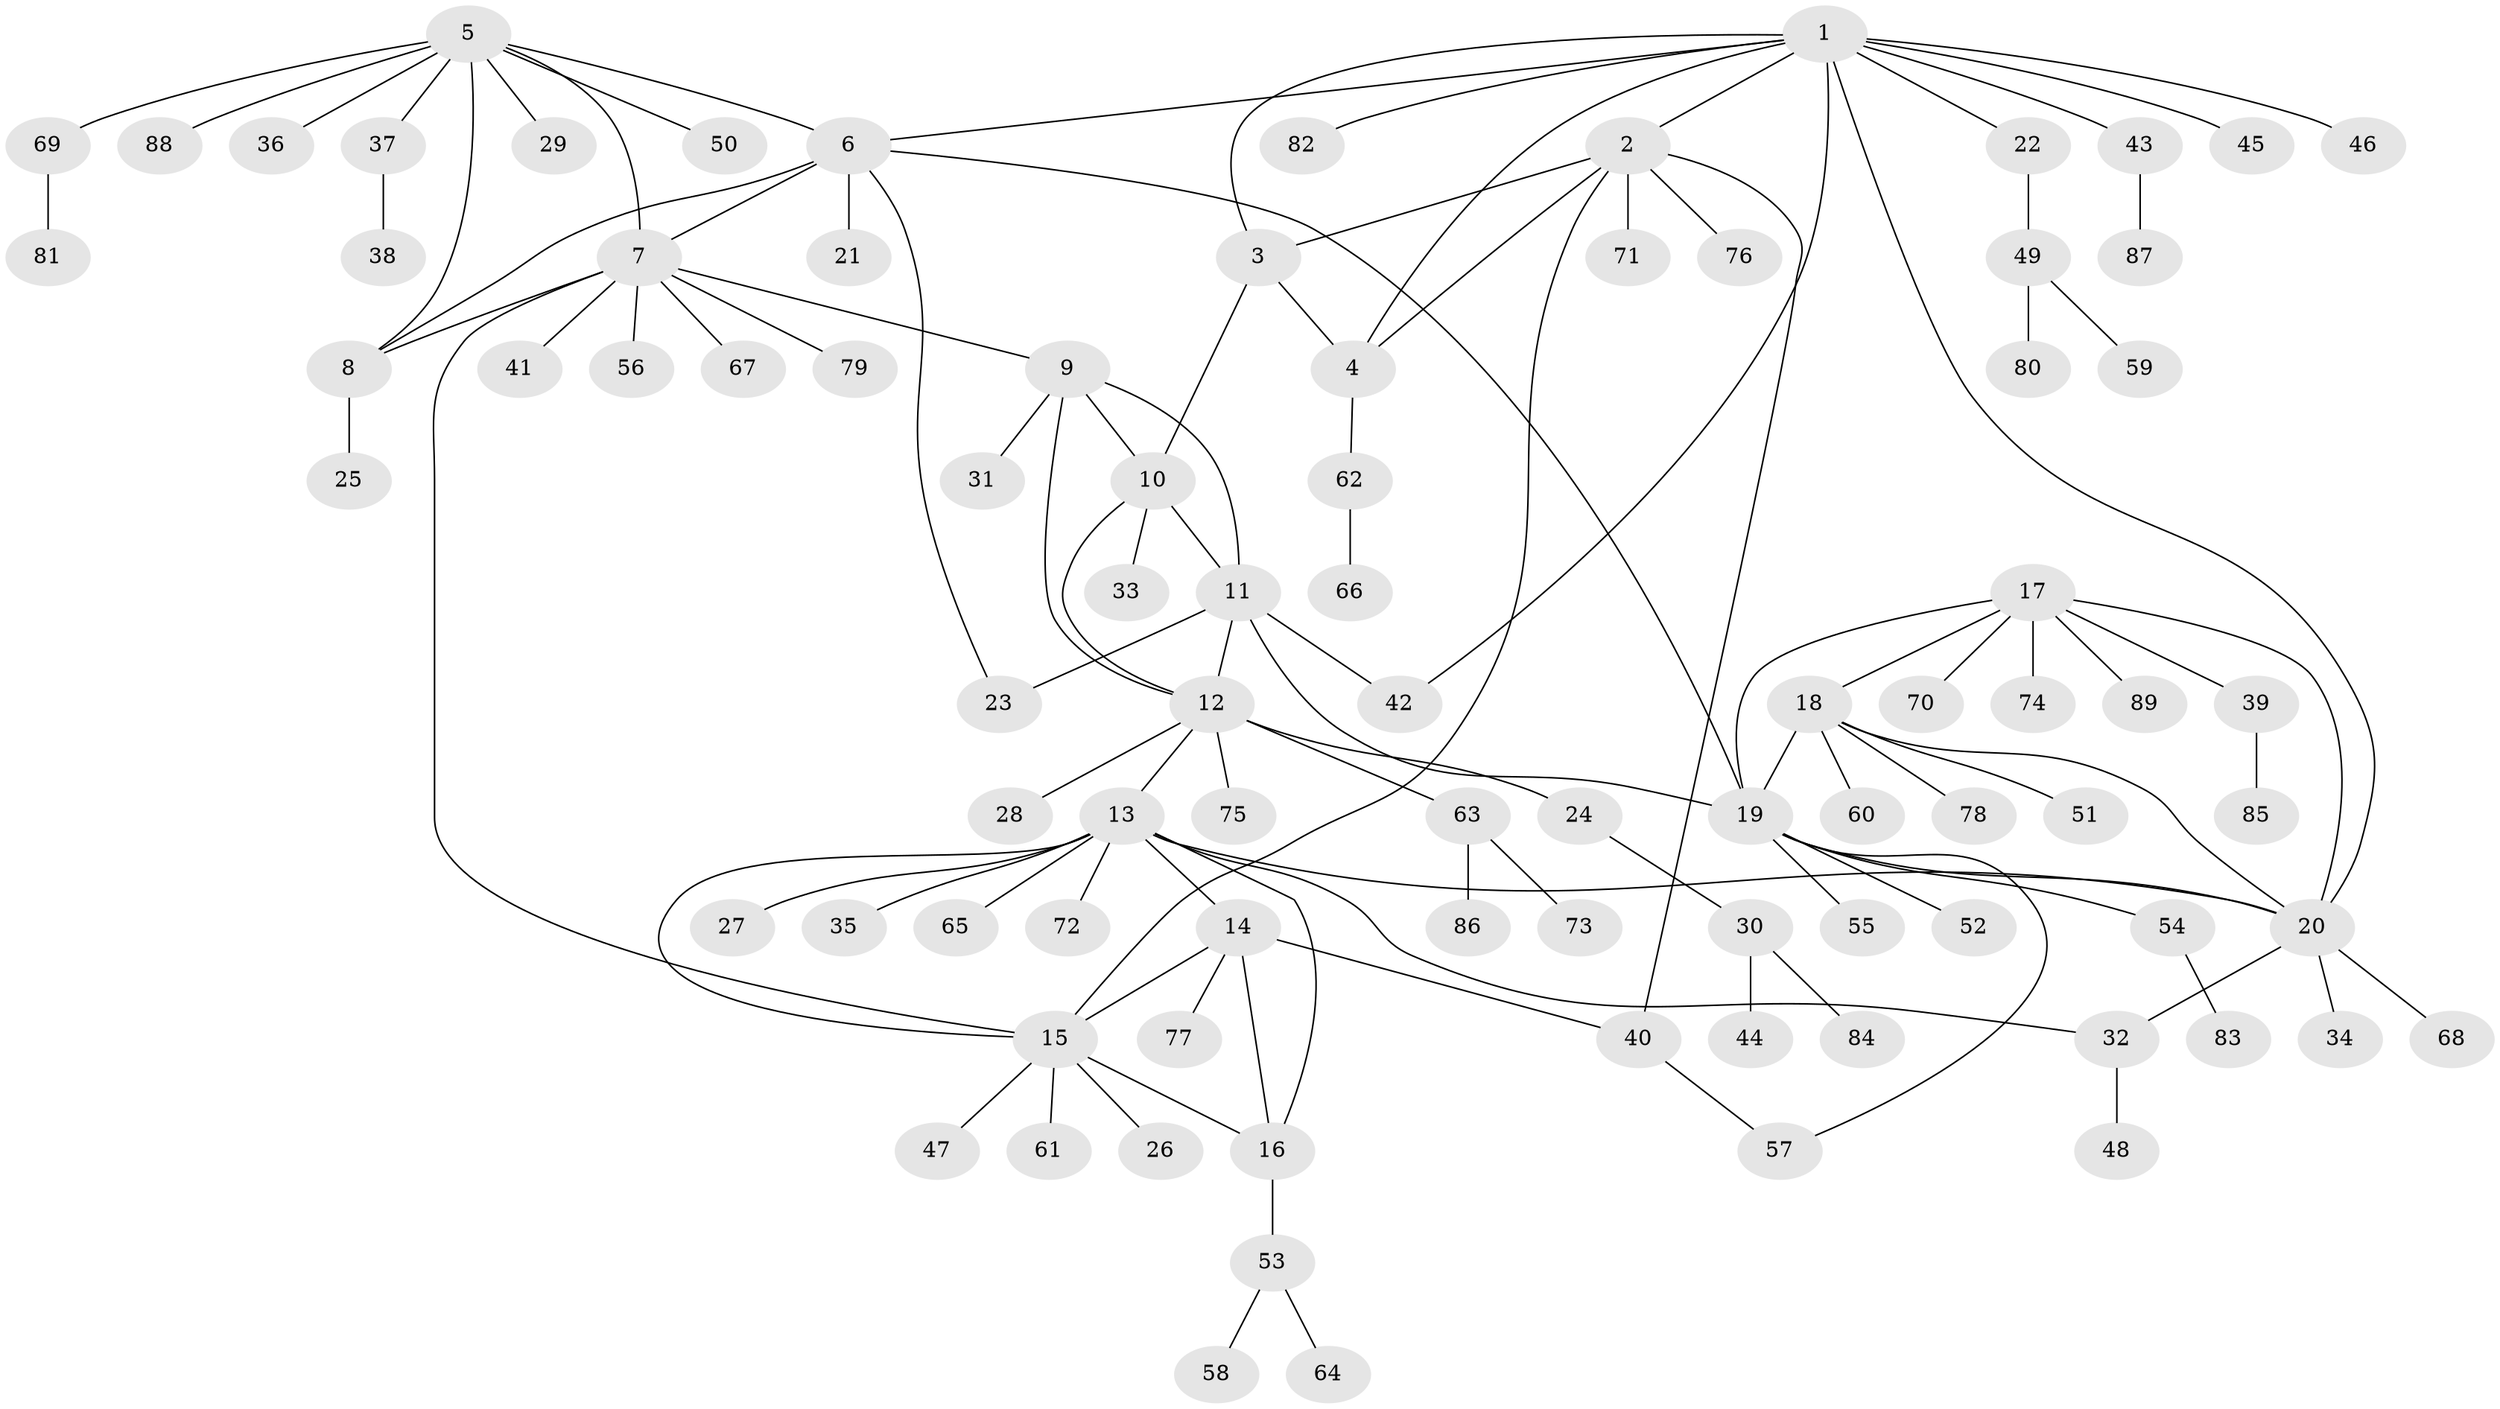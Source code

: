 // coarse degree distribution, {7: 0.038461538461538464, 4: 0.11538461538461539, 5: 0.038461538461538464, 3: 0.038461538461538464, 9: 0.07692307692307693, 6: 0.038461538461538464, 1: 0.6538461538461539}
// Generated by graph-tools (version 1.1) at 2025/19/03/04/25 18:19:52]
// undirected, 89 vertices, 114 edges
graph export_dot {
graph [start="1"]
  node [color=gray90,style=filled];
  1;
  2;
  3;
  4;
  5;
  6;
  7;
  8;
  9;
  10;
  11;
  12;
  13;
  14;
  15;
  16;
  17;
  18;
  19;
  20;
  21;
  22;
  23;
  24;
  25;
  26;
  27;
  28;
  29;
  30;
  31;
  32;
  33;
  34;
  35;
  36;
  37;
  38;
  39;
  40;
  41;
  42;
  43;
  44;
  45;
  46;
  47;
  48;
  49;
  50;
  51;
  52;
  53;
  54;
  55;
  56;
  57;
  58;
  59;
  60;
  61;
  62;
  63;
  64;
  65;
  66;
  67;
  68;
  69;
  70;
  71;
  72;
  73;
  74;
  75;
  76;
  77;
  78;
  79;
  80;
  81;
  82;
  83;
  84;
  85;
  86;
  87;
  88;
  89;
  1 -- 2;
  1 -- 3;
  1 -- 4;
  1 -- 6;
  1 -- 20;
  1 -- 22;
  1 -- 42;
  1 -- 43;
  1 -- 45;
  1 -- 46;
  1 -- 82;
  2 -- 3;
  2 -- 4;
  2 -- 15;
  2 -- 40;
  2 -- 71;
  2 -- 76;
  3 -- 4;
  3 -- 10;
  4 -- 62;
  5 -- 6;
  5 -- 7;
  5 -- 8;
  5 -- 29;
  5 -- 36;
  5 -- 37;
  5 -- 50;
  5 -- 69;
  5 -- 88;
  6 -- 7;
  6 -- 8;
  6 -- 19;
  6 -- 21;
  6 -- 23;
  7 -- 8;
  7 -- 9;
  7 -- 15;
  7 -- 41;
  7 -- 56;
  7 -- 67;
  7 -- 79;
  8 -- 25;
  9 -- 10;
  9 -- 11;
  9 -- 12;
  9 -- 31;
  10 -- 11;
  10 -- 12;
  10 -- 33;
  11 -- 12;
  11 -- 19;
  11 -- 23;
  11 -- 42;
  12 -- 13;
  12 -- 24;
  12 -- 28;
  12 -- 63;
  12 -- 75;
  13 -- 14;
  13 -- 15;
  13 -- 16;
  13 -- 20;
  13 -- 27;
  13 -- 32;
  13 -- 35;
  13 -- 65;
  13 -- 72;
  14 -- 15;
  14 -- 16;
  14 -- 40;
  14 -- 77;
  15 -- 16;
  15 -- 26;
  15 -- 47;
  15 -- 61;
  16 -- 53;
  17 -- 18;
  17 -- 19;
  17 -- 20;
  17 -- 39;
  17 -- 70;
  17 -- 74;
  17 -- 89;
  18 -- 19;
  18 -- 20;
  18 -- 51;
  18 -- 60;
  18 -- 78;
  19 -- 20;
  19 -- 52;
  19 -- 54;
  19 -- 55;
  19 -- 57;
  20 -- 32;
  20 -- 34;
  20 -- 68;
  22 -- 49;
  24 -- 30;
  30 -- 44;
  30 -- 84;
  32 -- 48;
  37 -- 38;
  39 -- 85;
  40 -- 57;
  43 -- 87;
  49 -- 59;
  49 -- 80;
  53 -- 58;
  53 -- 64;
  54 -- 83;
  62 -- 66;
  63 -- 73;
  63 -- 86;
  69 -- 81;
}
